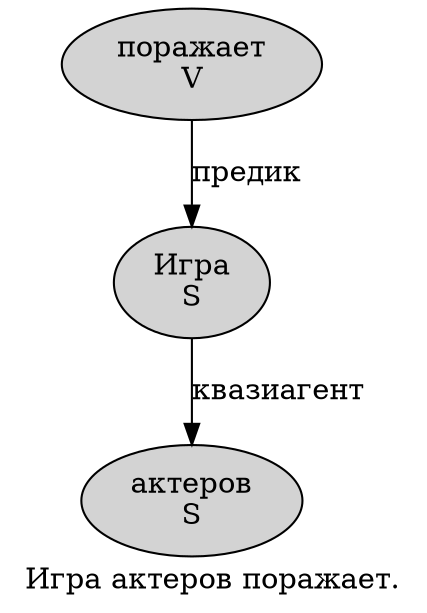 digraph SENTENCE_781 {
	graph [label="Игра актеров поражает."]
	node [style=filled]
		0 [label="Игра
S" color="" fillcolor=lightgray penwidth=1 shape=ellipse]
		1 [label="актеров
S" color="" fillcolor=lightgray penwidth=1 shape=ellipse]
		2 [label="поражает
V" color="" fillcolor=lightgray penwidth=1 shape=ellipse]
			2 -> 0 [label="предик"]
			0 -> 1 [label="квазиагент"]
}